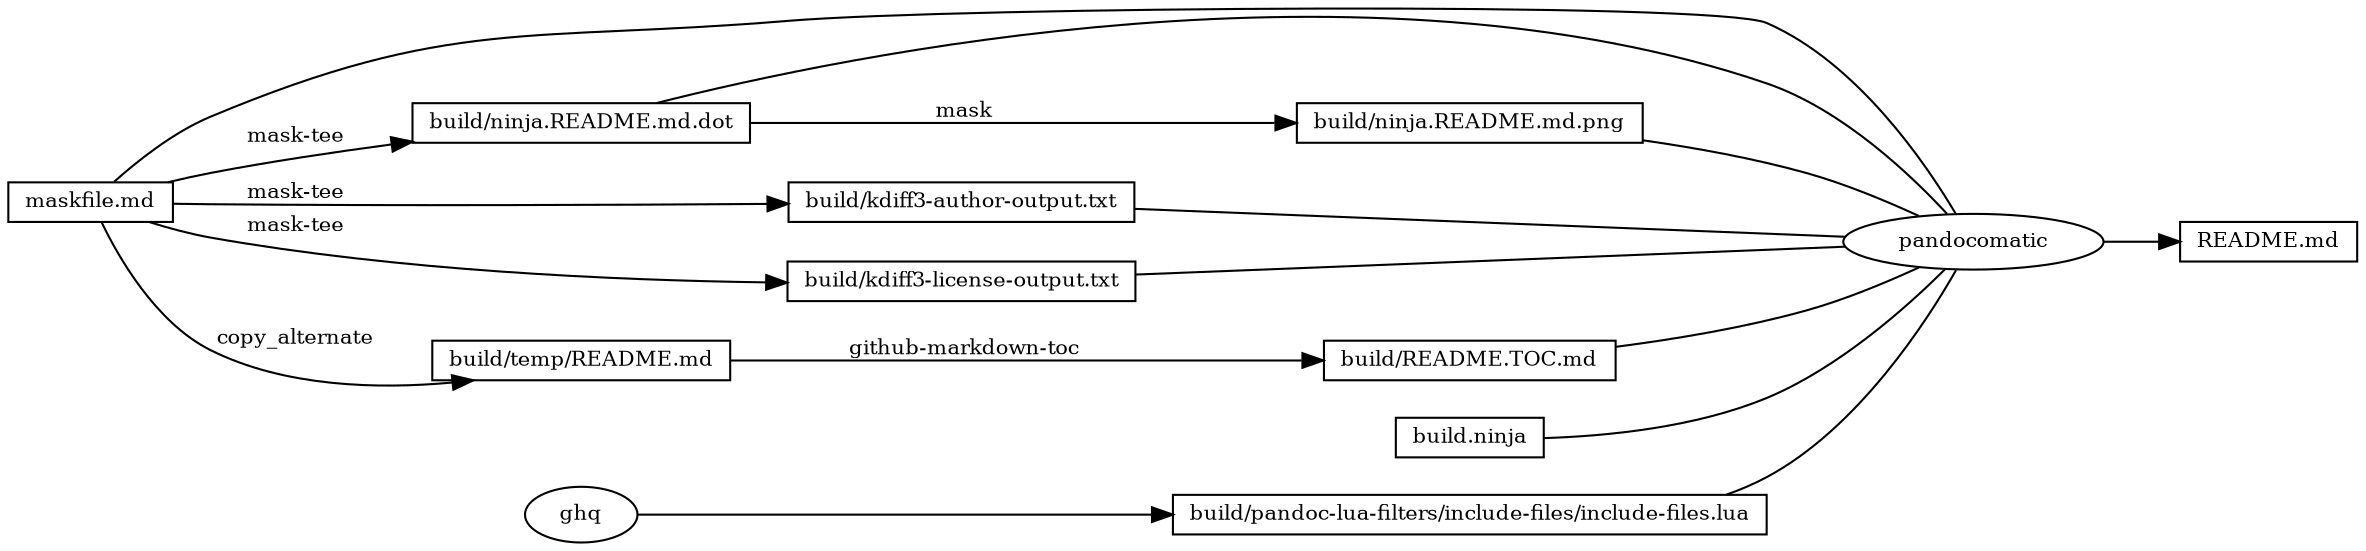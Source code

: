 digraph ninja {
rankdir="LR"
node [fontsize=10, shape=box, height=0.25]
edge [fontsize=10]
"0x7fc219c08010" [label="README.md"]
"0x7fc219c07da0" [label="pandocomatic", shape=ellipse]
"0x7fc219c07da0" -> "0x7fc219c08010"
"0x7fc219c07150" -> "0x7fc219c07da0" [arrowhead=none]
"0x7fc219c08120" -> "0x7fc219c07da0" [arrowhead=none]
"0x7fc219c06f10" -> "0x7fc219c07da0" [arrowhead=none]
"0x7fc219c07300" -> "0x7fc219c07da0" [arrowhead=none]
"0x7fc219c075d0" -> "0x7fc219c07da0" [arrowhead=none]
"0x7fc219c07880" -> "0x7fc219c07da0" [arrowhead=none]
"0x7fc219c07ac0" -> "0x7fc219c07da0" [arrowhead=none]
"0x7fc219c07ca0" -> "0x7fc219c07da0" [arrowhead=none]
"0x7fc219c07150" [label="maskfile.md"]
"0x7fc219c08120" [label="build.ninja"]
"0x7fc219c06f10" [label="build/ninja.README.md.dot"]
"0x7fc219c07150" -> "0x7fc219c06f10" [label=" mask-tee"]
"0x7fc219c07300" [label="build/ninja.README.md.png"]
"0x7fc219c06f10" -> "0x7fc219c07300" [label=" mask"]
"0x7fc219c075d0" [label="build/pandoc-lua-filters/include-files/include-files.lua"]
"0x7fc219c07560" [label="ghq", shape=ellipse]
"0x7fc219c07560" -> "0x7fc219c075d0"
"0x7fc219c07880" [label="build/README.TOC.md"]
"0x7fc219c07770" -> "0x7fc219c07880" [label=" github-markdown-toc"]
"0x7fc219c07770" [label="build/temp/README.md"]
"0x7fc219c07150" -> "0x7fc219c07770" [label=" copy_alternate"]
"0x7fc219c07ac0" [label="build/kdiff3-author-output.txt"]
"0x7fc219c07150" -> "0x7fc219c07ac0" [label=" mask-tee"]
"0x7fc219c07ca0" [label="build/kdiff3-license-output.txt"]
"0x7fc219c07150" -> "0x7fc219c07ca0" [label=" mask-tee"]
}
